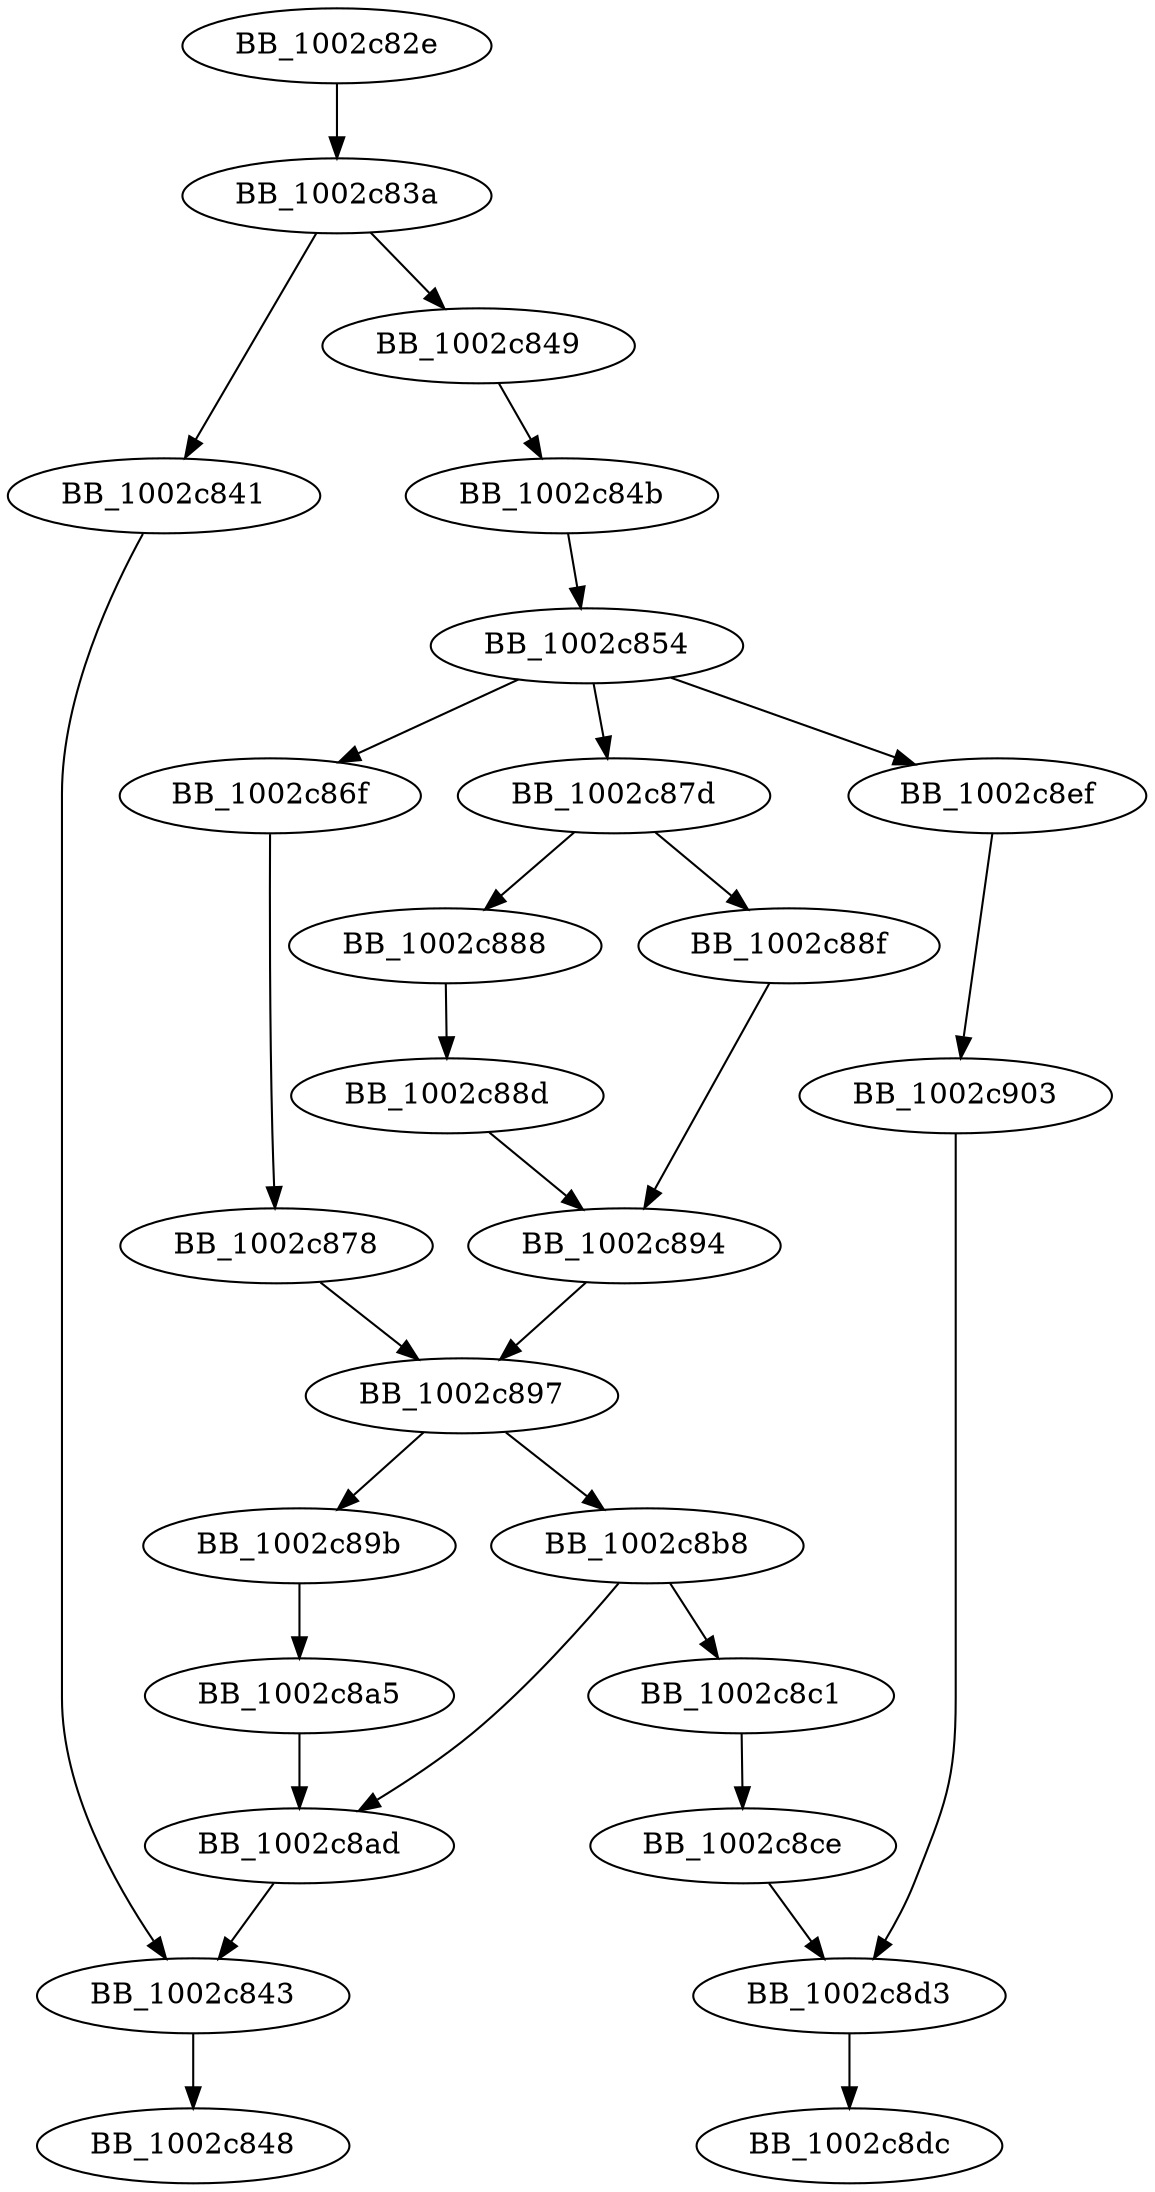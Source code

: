DiGraph ___RTDynamicCast{
BB_1002c82e->BB_1002c83a
BB_1002c83a->BB_1002c841
BB_1002c83a->BB_1002c849
BB_1002c841->BB_1002c843
BB_1002c843->BB_1002c848
BB_1002c849->BB_1002c84b
BB_1002c84b->BB_1002c854
BB_1002c854->BB_1002c86f
BB_1002c854->BB_1002c87d
BB_1002c854->BB_1002c8ef
BB_1002c86f->BB_1002c878
BB_1002c878->BB_1002c897
BB_1002c87d->BB_1002c888
BB_1002c87d->BB_1002c88f
BB_1002c888->BB_1002c88d
BB_1002c88d->BB_1002c894
BB_1002c88f->BB_1002c894
BB_1002c894->BB_1002c897
BB_1002c897->BB_1002c89b
BB_1002c897->BB_1002c8b8
BB_1002c89b->BB_1002c8a5
BB_1002c8a5->BB_1002c8ad
BB_1002c8ad->BB_1002c843
BB_1002c8b8->BB_1002c8ad
BB_1002c8b8->BB_1002c8c1
BB_1002c8c1->BB_1002c8ce
BB_1002c8ce->BB_1002c8d3
BB_1002c8d3->BB_1002c8dc
BB_1002c8ef->BB_1002c903
BB_1002c903->BB_1002c8d3
}
